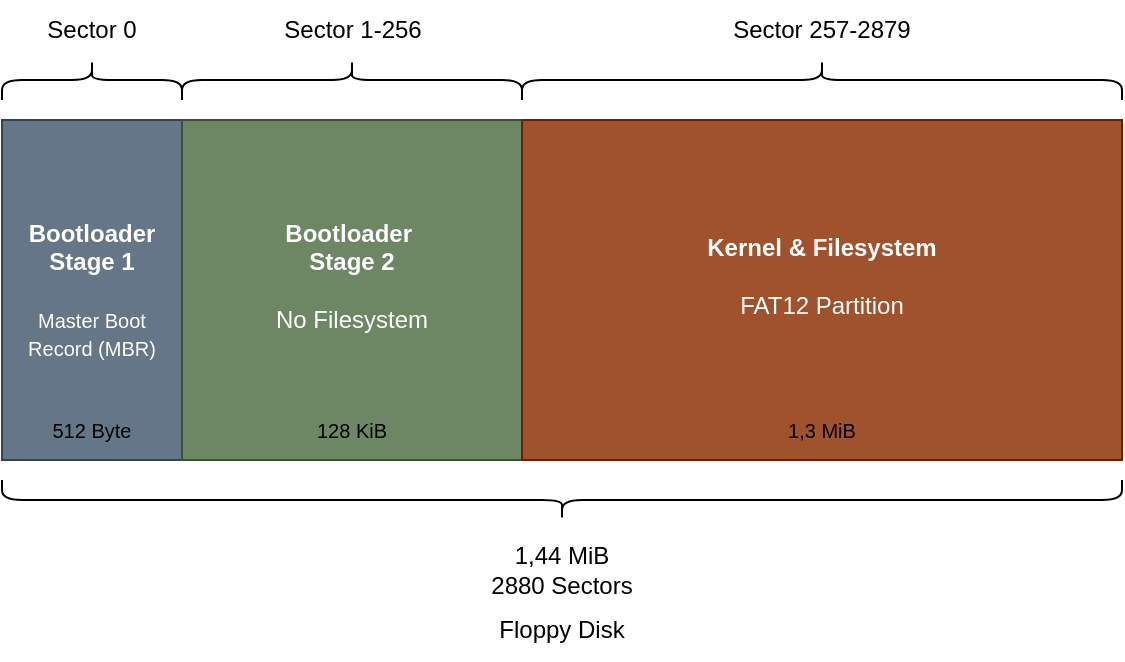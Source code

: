 <mxfile version="27.0.9">
  <diagram name="Seite-1" id="UQ0Hd_HXnTHpDY99RkY9">
    <mxGraphModel dx="659" dy="416" grid="1" gridSize="10" guides="1" tooltips="1" connect="1" arrows="1" fold="1" page="1" pageScale="1" pageWidth="827" pageHeight="1169" math="0" shadow="0">
      <root>
        <mxCell id="0" />
        <mxCell id="1" parent="0" />
        <mxCell id="qYqMjz9e0YOAG9iiIWYR-1" value="" style="rounded=0;whiteSpace=wrap;html=1;" vertex="1" parent="1">
          <mxGeometry x="120" y="120" width="560" height="170" as="geometry" />
        </mxCell>
        <mxCell id="qYqMjz9e0YOAG9iiIWYR-2" value="" style="shape=curlyBracket;whiteSpace=wrap;html=1;rounded=1;flipH=1;labelPosition=right;verticalLabelPosition=middle;align=left;verticalAlign=middle;rotation=90;" vertex="1" parent="1">
          <mxGeometry x="390" y="30" width="20" height="560" as="geometry" />
        </mxCell>
        <mxCell id="qYqMjz9e0YOAG9iiIWYR-3" value="1,44 MiB&lt;div&gt;2880 Sectors&lt;/div&gt;" style="text;strokeColor=none;align=center;fillColor=none;html=1;verticalAlign=middle;whiteSpace=wrap;rounded=0;" vertex="1" parent="1">
          <mxGeometry x="355" y="330" width="90" height="30" as="geometry" />
        </mxCell>
        <mxCell id="qYqMjz9e0YOAG9iiIWYR-4" value="Floppy Disk" style="text;strokeColor=none;align=center;fillColor=none;html=1;verticalAlign=middle;whiteSpace=wrap;rounded=0;" vertex="1" parent="1">
          <mxGeometry x="355" y="360" width="90" height="30" as="geometry" />
        </mxCell>
        <mxCell id="qYqMjz9e0YOAG9iiIWYR-5" value="&lt;div&gt;&lt;b&gt;Bootloader Stage 1&lt;/b&gt;&lt;/div&gt;&lt;div&gt;&lt;br&gt;&lt;/div&gt;&lt;font style=&quot;font-size: 10px;&quot;&gt;Master Boot Record (MBR)&lt;/font&gt;" style="rounded=0;whiteSpace=wrap;html=1;fillColor=#647687;fontColor=#ffffff;strokeColor=#314354;" vertex="1" parent="1">
          <mxGeometry x="120" y="120" width="90" height="170" as="geometry" />
        </mxCell>
        <mxCell id="qYqMjz9e0YOAG9iiIWYR-6" value="&lt;b&gt;Bootloader&amp;nbsp;&lt;/b&gt;&lt;div&gt;&lt;b&gt;Stage 2&lt;/b&gt;&lt;/div&gt;&lt;div&gt;&lt;b&gt;&lt;br&gt;&lt;/b&gt;&lt;/div&gt;&lt;div&gt;No Filesystem&lt;/div&gt;&lt;div&gt;&lt;br&gt;&lt;/div&gt;" style="rounded=0;whiteSpace=wrap;html=1;fillColor=#6d8764;fontColor=#ffffff;strokeColor=#3A5431;" vertex="1" parent="1">
          <mxGeometry x="210" y="120" width="170" height="170" as="geometry" />
        </mxCell>
        <mxCell id="qYqMjz9e0YOAG9iiIWYR-7" value="&lt;div&gt;&lt;b&gt;Kernel &amp;amp; Filesystem&lt;/b&gt;&lt;/div&gt;&lt;div&gt;&lt;br&gt;&lt;/div&gt;FAT12 Partition&lt;div&gt;&lt;div&gt;&lt;br&gt;&lt;/div&gt;&lt;/div&gt;" style="rounded=0;whiteSpace=wrap;html=1;fillColor=#a0522d;fontColor=#ffffff;strokeColor=#6D1F00;" vertex="1" parent="1">
          <mxGeometry x="380" y="120" width="300" height="170" as="geometry" />
        </mxCell>
        <mxCell id="qYqMjz9e0YOAG9iiIWYR-8" value="" style="shape=curlyBracket;whiteSpace=wrap;html=1;rounded=1;flipH=1;labelPosition=right;verticalLabelPosition=middle;align=left;verticalAlign=middle;rotation=-90;" vertex="1" parent="1">
          <mxGeometry x="155" y="55" width="20" height="90" as="geometry" />
        </mxCell>
        <mxCell id="qYqMjz9e0YOAG9iiIWYR-10" value="" style="shape=curlyBracket;whiteSpace=wrap;html=1;rounded=1;flipH=1;labelPosition=right;verticalLabelPosition=middle;align=left;verticalAlign=middle;rotation=-90;" vertex="1" parent="1">
          <mxGeometry x="285" y="15" width="20" height="170" as="geometry" />
        </mxCell>
        <mxCell id="qYqMjz9e0YOAG9iiIWYR-12" value="" style="shape=curlyBracket;whiteSpace=wrap;html=1;rounded=1;flipH=1;labelPosition=right;verticalLabelPosition=middle;align=left;verticalAlign=middle;rotation=-90;" vertex="1" parent="1">
          <mxGeometry x="520" y="-50" width="20" height="300" as="geometry" />
        </mxCell>
        <mxCell id="qYqMjz9e0YOAG9iiIWYR-13" value="Sector 0" style="text;strokeColor=none;align=center;fillColor=none;html=1;verticalAlign=middle;whiteSpace=wrap;rounded=0;" vertex="1" parent="1">
          <mxGeometry x="135" y="60" width="60" height="30" as="geometry" />
        </mxCell>
        <mxCell id="qYqMjz9e0YOAG9iiIWYR-14" value="Sector 1-256" style="text;strokeColor=none;align=center;fillColor=none;html=1;verticalAlign=middle;whiteSpace=wrap;rounded=0;" vertex="1" parent="1">
          <mxGeometry x="257.5" y="60" width="75" height="30" as="geometry" />
        </mxCell>
        <mxCell id="qYqMjz9e0YOAG9iiIWYR-15" value="Sector 257-2879" style="text;strokeColor=none;align=center;fillColor=none;html=1;verticalAlign=middle;whiteSpace=wrap;rounded=0;" vertex="1" parent="1">
          <mxGeometry x="475" y="60" width="110" height="30" as="geometry" />
        </mxCell>
        <mxCell id="qYqMjz9e0YOAG9iiIWYR-16" value="512 Byte" style="text;strokeColor=none;align=center;fillColor=none;html=1;verticalAlign=middle;whiteSpace=wrap;rounded=0;fontSize=10;" vertex="1" parent="1">
          <mxGeometry x="135" y="260" width="60" height="30" as="geometry" />
        </mxCell>
        <mxCell id="qYqMjz9e0YOAG9iiIWYR-17" value="128 KiB" style="text;strokeColor=none;align=center;fillColor=none;html=1;verticalAlign=middle;whiteSpace=wrap;rounded=0;fontSize=10;" vertex="1" parent="1">
          <mxGeometry x="265" y="260" width="60" height="30" as="geometry" />
        </mxCell>
        <mxCell id="qYqMjz9e0YOAG9iiIWYR-18" value="1,3 MiB" style="text;strokeColor=none;align=center;fillColor=none;html=1;verticalAlign=middle;whiteSpace=wrap;rounded=0;fontSize=10;" vertex="1" parent="1">
          <mxGeometry x="500" y="260" width="60" height="30" as="geometry" />
        </mxCell>
      </root>
    </mxGraphModel>
  </diagram>
</mxfile>
